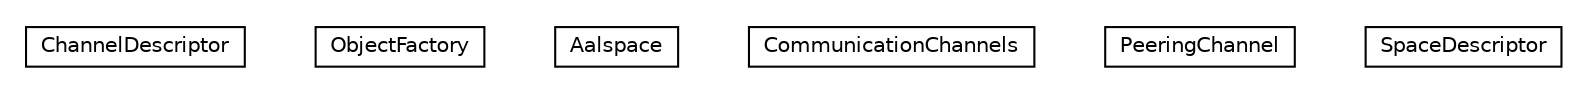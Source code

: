 #!/usr/local/bin/dot
#
# Class diagram 
# Generated by UMLGraph version R5_6-24-gf6e263 (http://www.umlgraph.org/)
#

digraph G {
	edge [fontname="Helvetica",fontsize=10,labelfontname="Helvetica",labelfontsize=10];
	node [fontname="Helvetica",fontsize=10,shape=plaintext];
	nodesep=0.25;
	ranksep=0.5;
	// org.universAAL.middleware.interfaces.aalspace.xml.model.ChannelDescriptor
	c81108 [label=<<table title="org.universAAL.middleware.interfaces.aalspace.xml.model.ChannelDescriptor" border="0" cellborder="1" cellspacing="0" cellpadding="2" port="p" href="./ChannelDescriptor.html">
		<tr><td><table border="0" cellspacing="0" cellpadding="1">
<tr><td align="center" balign="center"> ChannelDescriptor </td></tr>
		</table></td></tr>
		</table>>, URL="./ChannelDescriptor.html", fontname="Helvetica", fontcolor="black", fontsize=10.0];
	// org.universAAL.middleware.interfaces.aalspace.xml.model.ObjectFactory
	c81109 [label=<<table title="org.universAAL.middleware.interfaces.aalspace.xml.model.ObjectFactory" border="0" cellborder="1" cellspacing="0" cellpadding="2" port="p" href="./ObjectFactory.html">
		<tr><td><table border="0" cellspacing="0" cellpadding="1">
<tr><td align="center" balign="center"> ObjectFactory </td></tr>
		</table></td></tr>
		</table>>, URL="./ObjectFactory.html", fontname="Helvetica", fontcolor="black", fontsize=10.0];
	// org.universAAL.middleware.interfaces.aalspace.xml.model.Aalspace
	c81110 [label=<<table title="org.universAAL.middleware.interfaces.aalspace.xml.model.Aalspace" border="0" cellborder="1" cellspacing="0" cellpadding="2" port="p" href="./Aalspace.html">
		<tr><td><table border="0" cellspacing="0" cellpadding="1">
<tr><td align="center" balign="center"> Aalspace </td></tr>
		</table></td></tr>
		</table>>, URL="./Aalspace.html", fontname="Helvetica", fontcolor="black", fontsize=10.0];
	// org.universAAL.middleware.interfaces.aalspace.xml.model.Aalspace.CommunicationChannels
	c81111 [label=<<table title="org.universAAL.middleware.interfaces.aalspace.xml.model.Aalspace.CommunicationChannels" border="0" cellborder="1" cellspacing="0" cellpadding="2" port="p" href="./Aalspace.CommunicationChannels.html">
		<tr><td><table border="0" cellspacing="0" cellpadding="1">
<tr><td align="center" balign="center"> CommunicationChannels </td></tr>
		</table></td></tr>
		</table>>, URL="./Aalspace.CommunicationChannels.html", fontname="Helvetica", fontcolor="black", fontsize=10.0];
	// org.universAAL.middleware.interfaces.aalspace.xml.model.Aalspace.PeeringChannel
	c81112 [label=<<table title="org.universAAL.middleware.interfaces.aalspace.xml.model.Aalspace.PeeringChannel" border="0" cellborder="1" cellspacing="0" cellpadding="2" port="p" href="./Aalspace.PeeringChannel.html">
		<tr><td><table border="0" cellspacing="0" cellpadding="1">
<tr><td align="center" balign="center"> PeeringChannel </td></tr>
		</table></td></tr>
		</table>>, URL="./Aalspace.PeeringChannel.html", fontname="Helvetica", fontcolor="black", fontsize=10.0];
	// org.universAAL.middleware.interfaces.aalspace.xml.model.Aalspace.SpaceDescriptor
	c81113 [label=<<table title="org.universAAL.middleware.interfaces.aalspace.xml.model.Aalspace.SpaceDescriptor" border="0" cellborder="1" cellspacing="0" cellpadding="2" port="p" href="./Aalspace.SpaceDescriptor.html">
		<tr><td><table border="0" cellspacing="0" cellpadding="1">
<tr><td align="center" balign="center"> SpaceDescriptor </td></tr>
		</table></td></tr>
		</table>>, URL="./Aalspace.SpaceDescriptor.html", fontname="Helvetica", fontcolor="black", fontsize=10.0];
}

